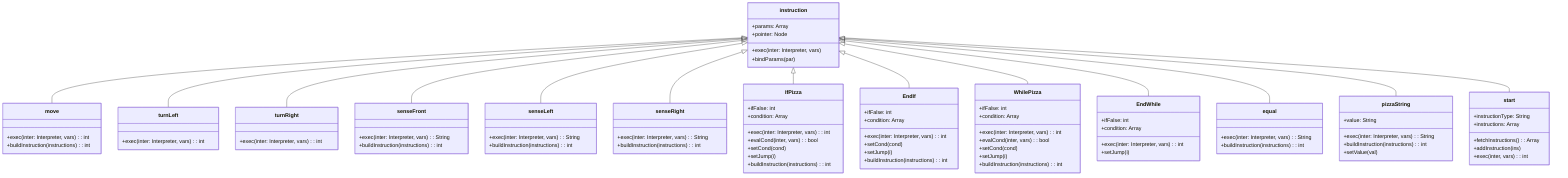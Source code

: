 classDiagram
    direction TB
    
    class instruction {
        +params: Array
        +pointer: Node
        +exec(inter: Interpreter, vars)
        +bindParams(par)
    }
    
    %% Movement instructions
    class move {
        +exec(inter: Interpreter, vars): int
        +buildInstruction(instructions): int
    }
    
    class turnLeft {
        +exec(inter: Interpreter, vars): int
    }
    
    class turnRight {
        +exec(inter: Interpreter, vars): int
    }
    
    %% Sensing instructions
    class senseFront {
        +exec(inter: Interpreter, vars): String
        +buildInstruction(instructions): int
    }
    
    class senseLeft {
        +exec(inter: Interpreter, vars): String
        +buildInstruction(instructions): int
    }
    
    class senseRight {
        +exec(inter: Interpreter, vars): String
        +buildInstruction(instructions): int
    }
    
    %% Control flow instructions
    class IfPizza {
        +ifFalse: int
        +condition: Array
        +exec(inter: Interpreter, vars): int
        +evalCond(inter, vars): bool
        +setCond(cond)
        +setJump(i)
        +buildInstruction(instructions): int
    }
    
    class EndIf {
        +ifFalse: int
        +condition: Array
        +exec(inter: Interpreter, vars): int
        +setCond(cond)
        +setJump(i)
        +buildInstruction(instructions): int
    }
    
    class WhilePizza {
        +ifFalse: int
        +condition: Array
        +exec(inter: Interpreter, vars): int
        +evalCond(inter, vars): bool
        +setCond(cond)
        +setJump(i)
        +buildInstruction(instructions): int
    }
    
    class EndWhile {
        +ifFalse: int
        +condition: Array
        +exec(inter: Interpreter, vars): int
        +setJump(i)
    }
    
    %% Value instructions
    class equal {
        +exec(inter: Interpreter, vars): String
        +buildInstruction(instructions): int
    }
    
    class pizzaString {
        +value: String
        +exec(inter: Interpreter, vars): String
        +buildInstruction(instructions): int
        +setValue(val)
    }
    
    %% Program entry point
    class start {
        +instructionType: String
        +instructions: Array
        +fetchInstructions(): Array
        +addInstruction(ins)
        +exec(inter, vars): int
    }
    
    instruction <|-- move
    instruction <|-- turnLeft
    instruction <|-- turnRight
    instruction <|-- senseFront
    instruction <|-- senseLeft
    instruction <|-- senseRight
    instruction <|-- IfPizza
    instruction <|-- EndIf
    instruction <|-- WhilePizza
    instruction <|-- EndWhile
    instruction <|-- equal
    instruction <|-- pizzaString
    instruction <|-- start